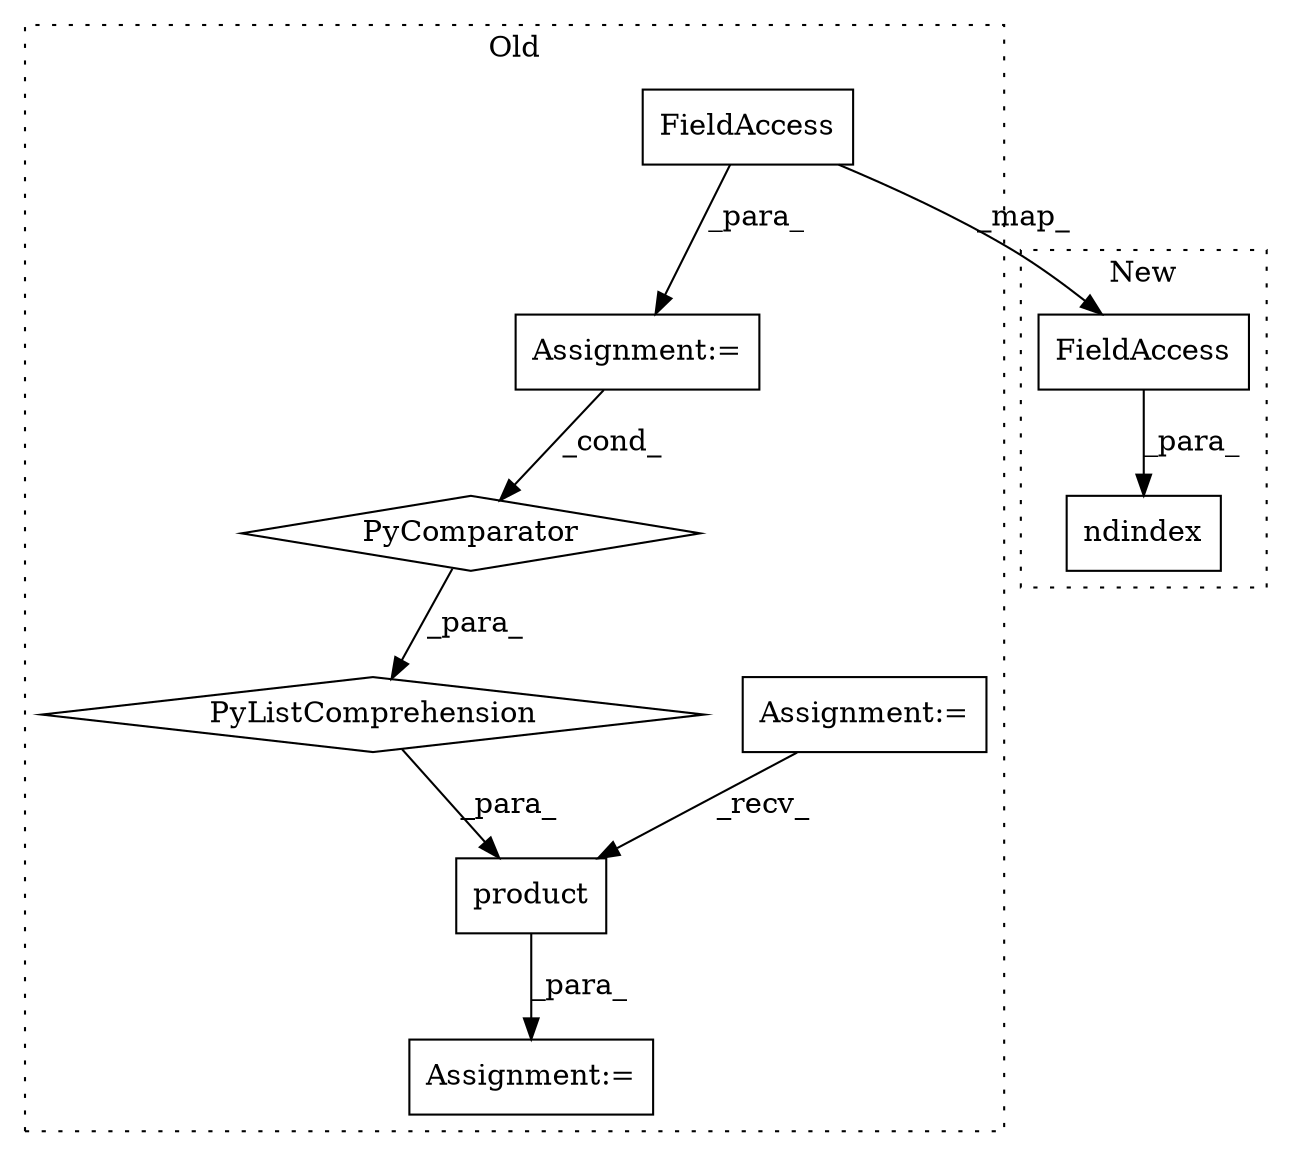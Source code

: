 digraph G {
subgraph cluster0 {
1 [label="PyListComprehension" a="109" s="3215" l="109" shape="diamond"];
3 [label="product" a="32" s="3196,3324" l="19,-5" shape="box"];
4 [label="PyComparator" a="113" s="3288" l="28" shape="diamond"];
5 [label="Assignment:=" a="7" s="3019" l="9" shape="box"];
6 [label="Assignment:=" a="7" s="3105,3319" l="53,2" shape="box"];
7 [label="Assignment:=" a="7" s="3288" l="28" shape="box"];
8 [label="FieldAccess" a="22" s="3295" l="12" shape="box"];
label = "Old";
style="dotted";
}
subgraph cluster1 {
2 [label="ndindex" a="32" s="842,862" l="8,1" shape="box"];
9 [label="FieldAccess" a="22" s="850" l="12" shape="box"];
label = "New";
style="dotted";
}
1 -> 3 [label="_para_"];
3 -> 6 [label="_para_"];
4 -> 1 [label="_para_"];
5 -> 3 [label="_recv_"];
7 -> 4 [label="_cond_"];
8 -> 7 [label="_para_"];
8 -> 9 [label="_map_"];
9 -> 2 [label="_para_"];
}